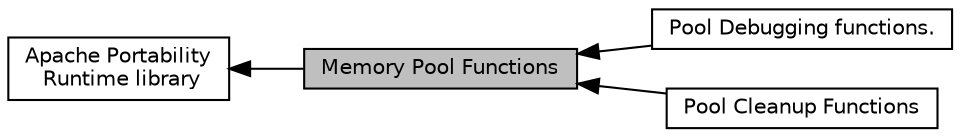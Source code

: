 digraph "Memory Pool Functions"
{
  edge [fontname="Helvetica",fontsize="10",labelfontname="Helvetica",labelfontsize="10"];
  node [fontname="Helvetica",fontsize="10",shape=record];
  rankdir=LR;
  Node0 [label="Memory Pool Functions",height=0.2,width=0.4,color="black", fillcolor="grey75", style="filled", fontcolor="black"];
  Node3 [label="Pool Debugging functions.",height=0.2,width=0.4,color="black", fillcolor="white", style="filled",URL="$group___pool_debug.html"];
  Node2 [label="Pool Cleanup Functions",height=0.2,width=0.4,color="black", fillcolor="white", style="filled",URL="$group___pool_cleanup.html"];
  Node1 [label="Apache Portability\l Runtime library",height=0.2,width=0.4,color="black", fillcolor="white", style="filled",URL="$group___a_p_r.html"];
  Node1->Node0 [shape=plaintext, dir="back", style="solid"];
  Node0->Node2 [shape=plaintext, dir="back", style="solid"];
  Node0->Node3 [shape=plaintext, dir="back", style="solid"];
}

